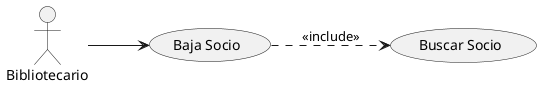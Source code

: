 @startuml
left to right direction
:Bibliotecario: --> (Baja Socio)
(Baja Socio) ..> (Buscar Socio) : <<include>>
@enduml